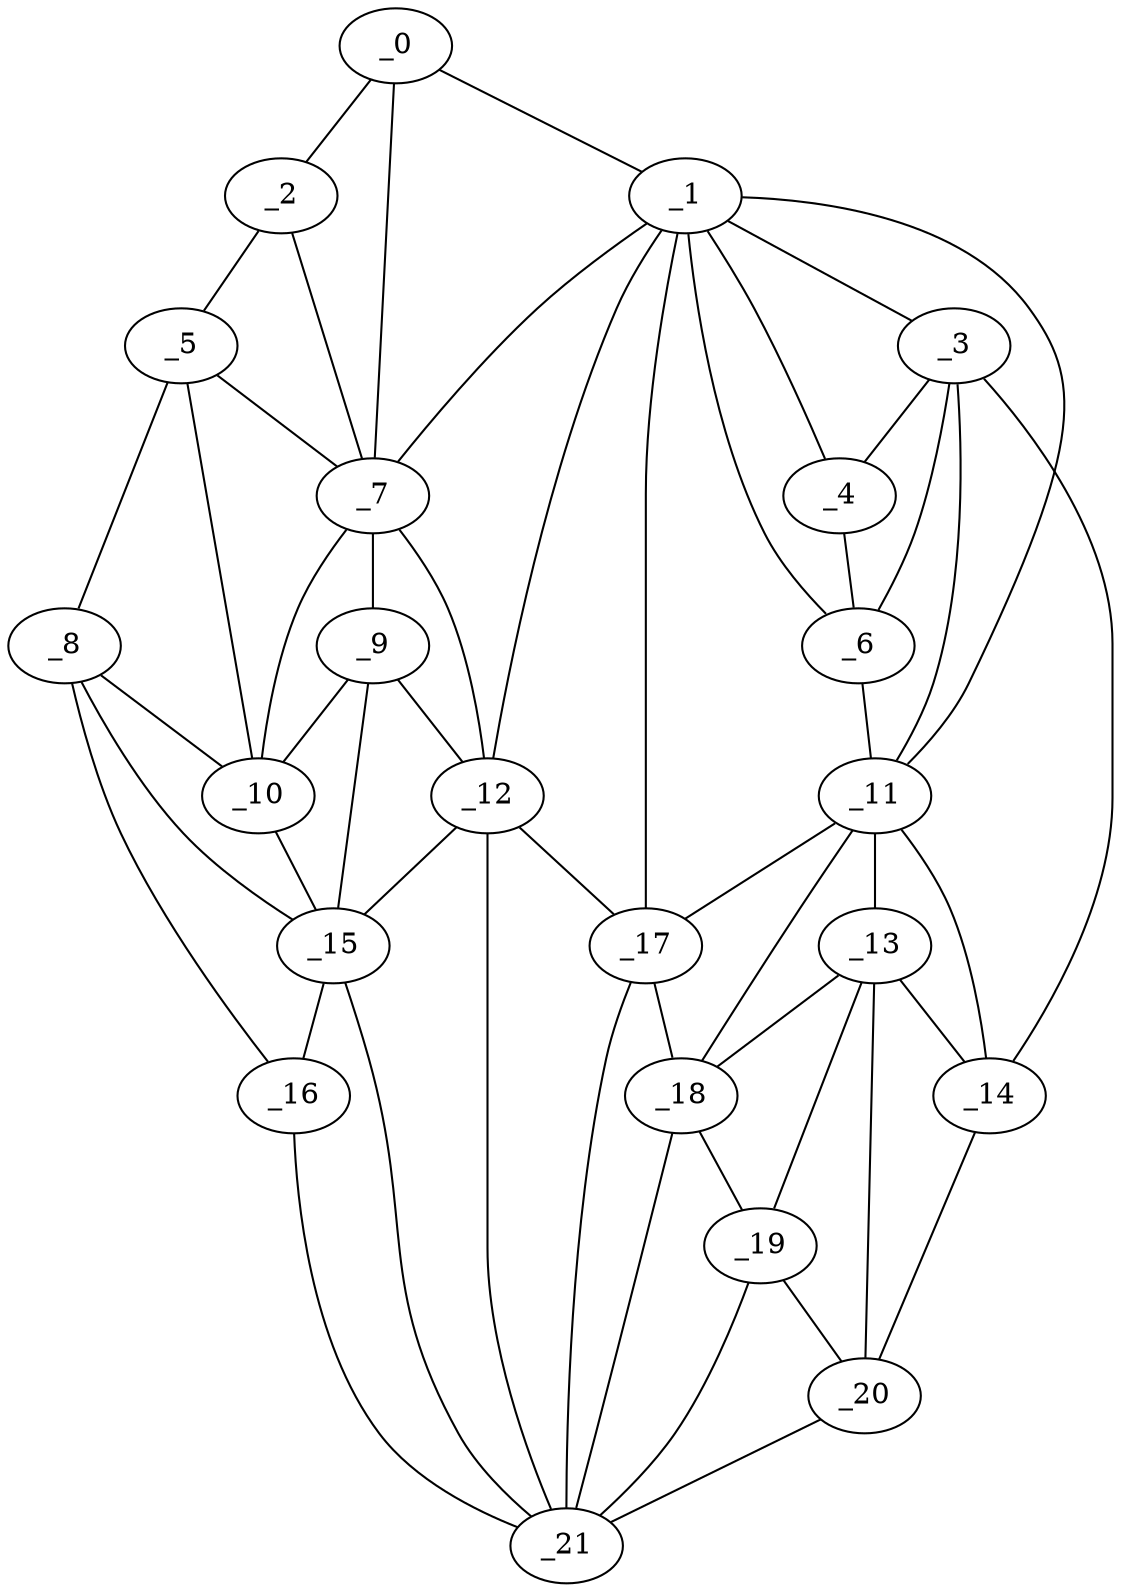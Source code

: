graph "obj93__240.gxl" {
	_0	 [x=35,
		y=24];
	_1	 [x=35,
		y=66];
	_0 -- _1	 [valence=1];
	_2	 [x=37,
		y=8];
	_0 -- _2	 [valence=1];
	_7	 [x=57,
		y=29];
	_0 -- _7	 [valence=1];
	_3	 [x=48,
		y=120];
	_1 -- _3	 [valence=1];
	_4	 [x=49,
		y=102];
	_1 -- _4	 [valence=2];
	_6	 [x=54,
		y=99];
	_1 -- _6	 [valence=1];
	_1 -- _7	 [valence=2];
	_11	 [x=67,
		y=100];
	_1 -- _11	 [valence=2];
	_12	 [x=71,
		y=30];
	_1 -- _12	 [valence=1];
	_17	 [x=95,
		y=69];
	_1 -- _17	 [valence=2];
	_5	 [x=50,
		y=3];
	_2 -- _5	 [valence=1];
	_2 -- _7	 [valence=2];
	_3 -- _4	 [valence=1];
	_3 -- _6	 [valence=2];
	_3 -- _11	 [valence=2];
	_14	 [x=74,
		y=122];
	_3 -- _14	 [valence=1];
	_4 -- _6	 [valence=2];
	_5 -- _7	 [valence=2];
	_8	 [x=62,
		y=4];
	_5 -- _8	 [valence=1];
	_10	 [x=67,
		y=13];
	_5 -- _10	 [valence=2];
	_6 -- _11	 [valence=1];
	_9	 [x=66,
		y=23];
	_7 -- _9	 [valence=2];
	_7 -- _10	 [valence=2];
	_7 -- _12	 [valence=2];
	_8 -- _10	 [valence=2];
	_15	 [x=84,
		y=14];
	_8 -- _15	 [valence=2];
	_16	 [x=93,
		y=15];
	_8 -- _16	 [valence=1];
	_9 -- _10	 [valence=2];
	_9 -- _12	 [valence=2];
	_9 -- _15	 [valence=2];
	_10 -- _15	 [valence=1];
	_13	 [x=73,
		y=102];
	_11 -- _13	 [valence=2];
	_11 -- _14	 [valence=1];
	_11 -- _17	 [valence=2];
	_18	 [x=95,
		y=80];
	_11 -- _18	 [valence=1];
	_12 -- _15	 [valence=2];
	_12 -- _17	 [valence=2];
	_21	 [x=97,
		y=23];
	_12 -- _21	 [valence=1];
	_13 -- _14	 [valence=2];
	_13 -- _18	 [valence=1];
	_19	 [x=95,
		y=99];
	_13 -- _19	 [valence=2];
	_20	 [x=95,
		y=106];
	_13 -- _20	 [valence=2];
	_14 -- _20	 [valence=1];
	_15 -- _16	 [valence=1];
	_15 -- _21	 [valence=2];
	_16 -- _21	 [valence=1];
	_17 -- _18	 [valence=1];
	_17 -- _21	 [valence=2];
	_18 -- _19	 [valence=2];
	_18 -- _21	 [valence=2];
	_19 -- _20	 [valence=1];
	_19 -- _21	 [valence=1];
	_20 -- _21	 [valence=1];
}
